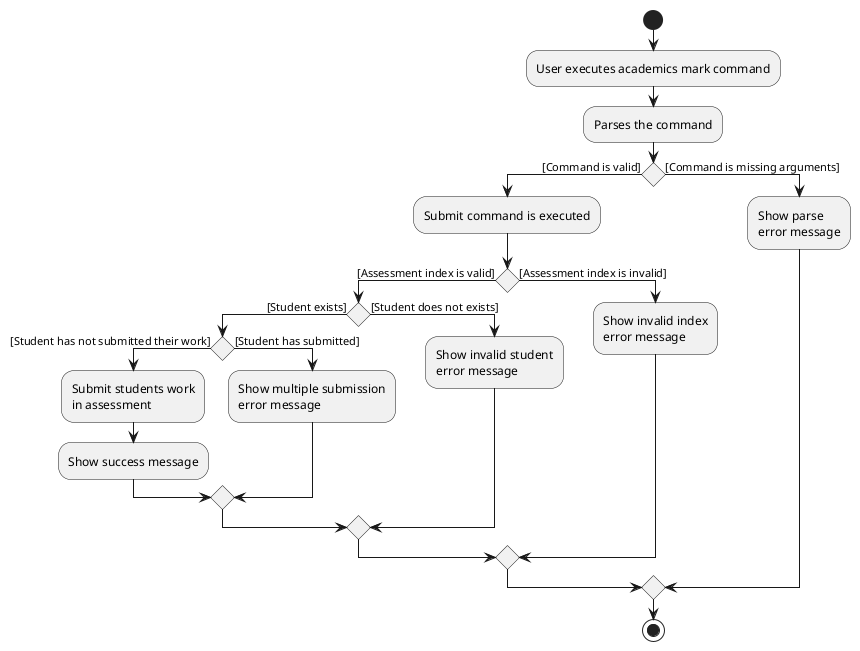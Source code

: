 @startuml
start
:User executes academics mark command;
:Parses the command;
if() then ([Command is valid])
    :Submit command is executed;
    if() then ([Assessment index is valid])
        if() then ([Student exists])
        if() then ([Student has not submitted their work])
        :Submit students work
        in assessment;
        :Show success message;
        else([Student has submitted])
        :Show multiple submission
        error message;
        endif
        else([Student does not exists])
        :Show invalid student
        error message;
        endif
    else([Assessment index is invalid])
        :Show invalid index
        error message;

    endif
else([Command is missing arguments])
    :Show parse
    error message;
endif
stop
@enduml
